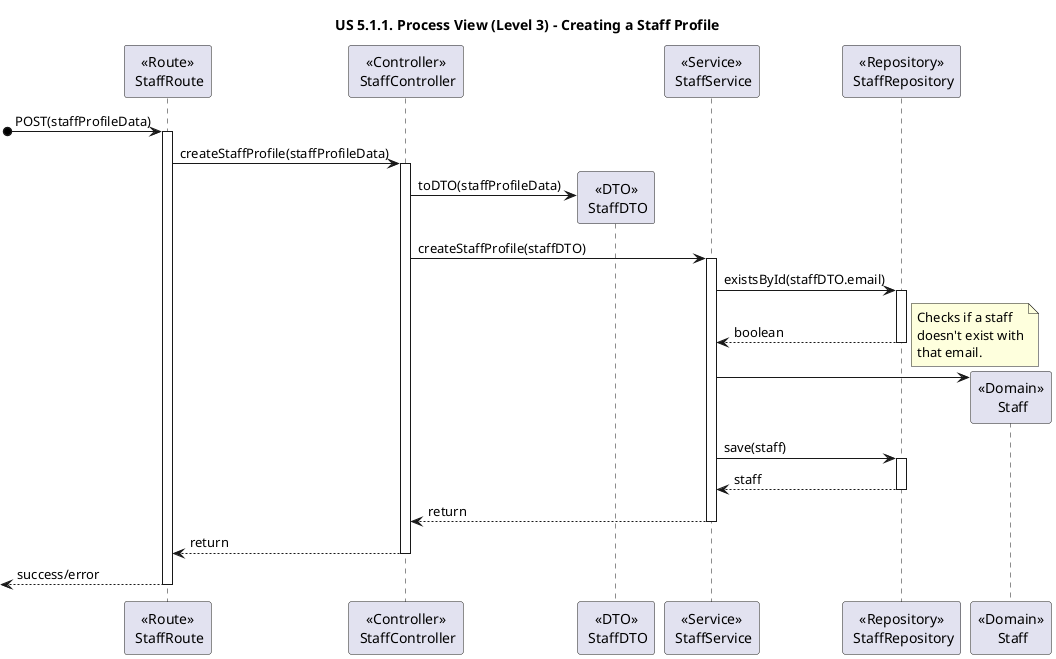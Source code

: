 @startuml
title "US 5.1.1. Process View (Level 3) - Creating a Staff Profile"

participant "<<Route>>\n StaffRoute" as ROUTE
participant "<<Controller>>\n StaffController" as CONTROL
participant "<<DTO>>\n StaffDTO" as StaffDTO
participant "<<Service>>\n StaffService" as STAFFServ
participant "<<Repository>>\n StaffRepository" as STAFFRepo
participant "<<Domain>>\n Staff" as STAFF

[o-> ROUTE : POST(staffProfileData)
Activate ROUTE

ROUTE -> CONTROL : createStaffProfile(staffProfileData)
Activate CONTROL

CONTROL -> StaffDTO** : toDTO(staffProfileData)
CONTROL -> STAFFServ : createStaffProfile(staffDTO)
Activate STAFFServ

STAFFServ -> STAFFRepo : existsById(staffDTO.email)
Activate STAFFRepo

STAFFRepo --> STAFFServ : boolean
note right : Checks if a staff\ndoesn't exist with\nthat email.
Deactivate STAFFRepo

STAFFServ -> STAFF**
STAFFServ -> STAFFRepo : save(staff)
Activate STAFFRepo

STAFFRepo --> STAFFServ : staff
Deactivate STAFFRepo

STAFFServ --> CONTROL : return
deactivate STAFFServ

CONTROL --> ROUTE : return
deactivate CONTROL

Deactivate CONTROL
<-- ROUTE : success/error

Deactivate ROUTE
@enduml